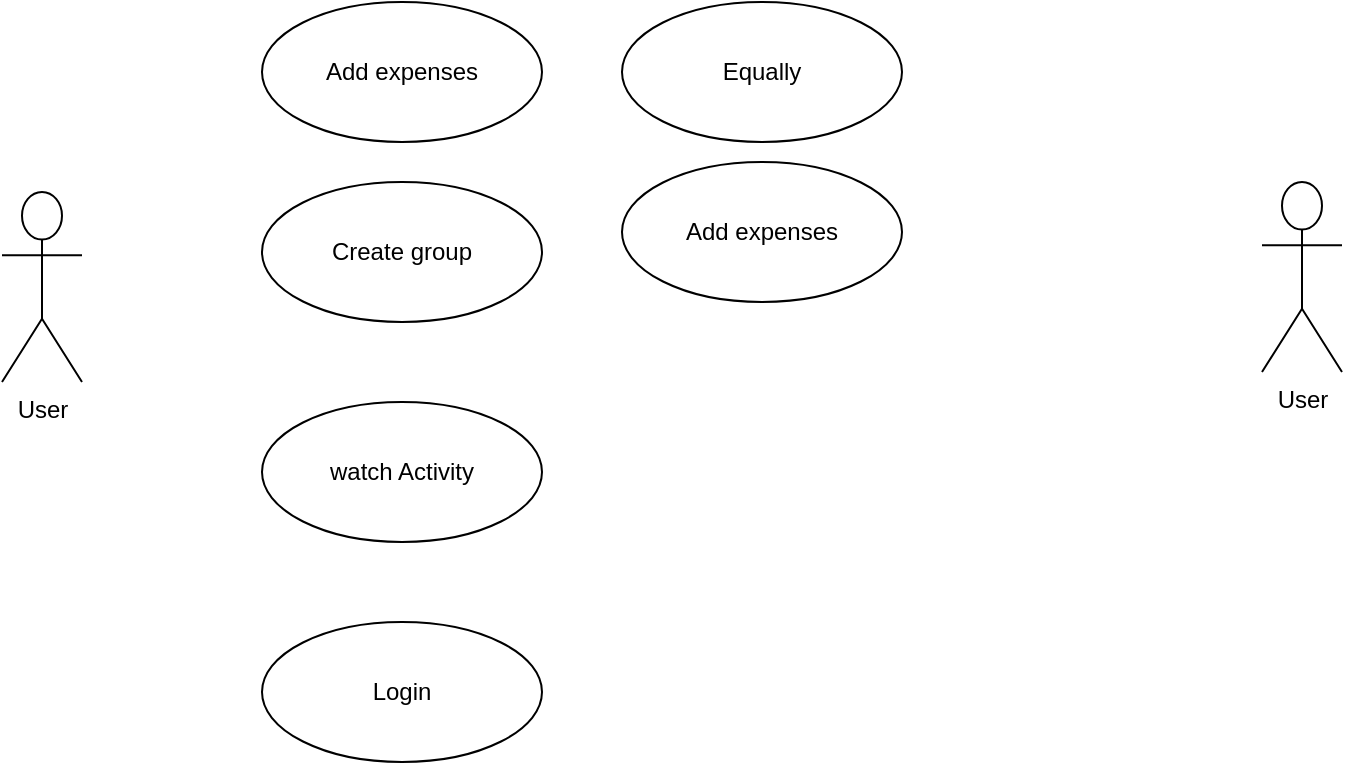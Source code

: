 <mxfile version="24.7.14">
  <diagram name="Page-1" id="pF7G8MZDzQnrK49iilyB">
    <mxGraphModel dx="1034" dy="412" grid="1" gridSize="10" guides="1" tooltips="1" connect="1" arrows="1" fold="1" page="1" pageScale="1" pageWidth="850" pageHeight="1100" math="0" shadow="0">
      <root>
        <mxCell id="0" />
        <mxCell id="1" parent="0" />
        <mxCell id="qkdkIAT6Hk8rwlYpPvaK-1" value="Create group" style="ellipse;whiteSpace=wrap;html=1;" vertex="1" parent="1">
          <mxGeometry x="230" y="100" width="140" height="70" as="geometry" />
        </mxCell>
        <object label="User" id="qkdkIAT6Hk8rwlYpPvaK-2">
          <mxCell style="shape=umlActor;verticalLabelPosition=bottom;verticalAlign=top;html=1;" vertex="1" parent="1">
            <mxGeometry x="100" y="105" width="40" height="95" as="geometry" />
          </mxCell>
        </object>
        <mxCell id="qkdkIAT6Hk8rwlYpPvaK-3" value="watch Activity" style="ellipse;whiteSpace=wrap;html=1;" vertex="1" parent="1">
          <mxGeometry x="230" y="210" width="140" height="70" as="geometry" />
        </mxCell>
        <mxCell id="qkdkIAT6Hk8rwlYpPvaK-4" value="Login" style="ellipse;whiteSpace=wrap;html=1;" vertex="1" parent="1">
          <mxGeometry x="230" y="320" width="140" height="70" as="geometry" />
        </mxCell>
        <mxCell id="qkdkIAT6Hk8rwlYpPvaK-5" value="Add expenses" style="ellipse;whiteSpace=wrap;html=1;" vertex="1" parent="1">
          <mxGeometry x="230" y="10" width="140" height="70" as="geometry" />
        </mxCell>
        <object label="User" id="qkdkIAT6Hk8rwlYpPvaK-10">
          <mxCell style="shape=umlActor;verticalLabelPosition=bottom;verticalAlign=top;html=1;" vertex="1" parent="1">
            <mxGeometry x="730" y="100" width="40" height="95" as="geometry" />
          </mxCell>
        </object>
        <mxCell id="qkdkIAT6Hk8rwlYpPvaK-11" value="Equally" style="ellipse;whiteSpace=wrap;html=1;" vertex="1" parent="1">
          <mxGeometry x="410" y="10" width="140" height="70" as="geometry" />
        </mxCell>
        <mxCell id="qkdkIAT6Hk8rwlYpPvaK-12" value="Add expenses" style="ellipse;whiteSpace=wrap;html=1;" vertex="1" parent="1">
          <mxGeometry x="410" y="90" width="140" height="70" as="geometry" />
        </mxCell>
      </root>
    </mxGraphModel>
  </diagram>
</mxfile>
